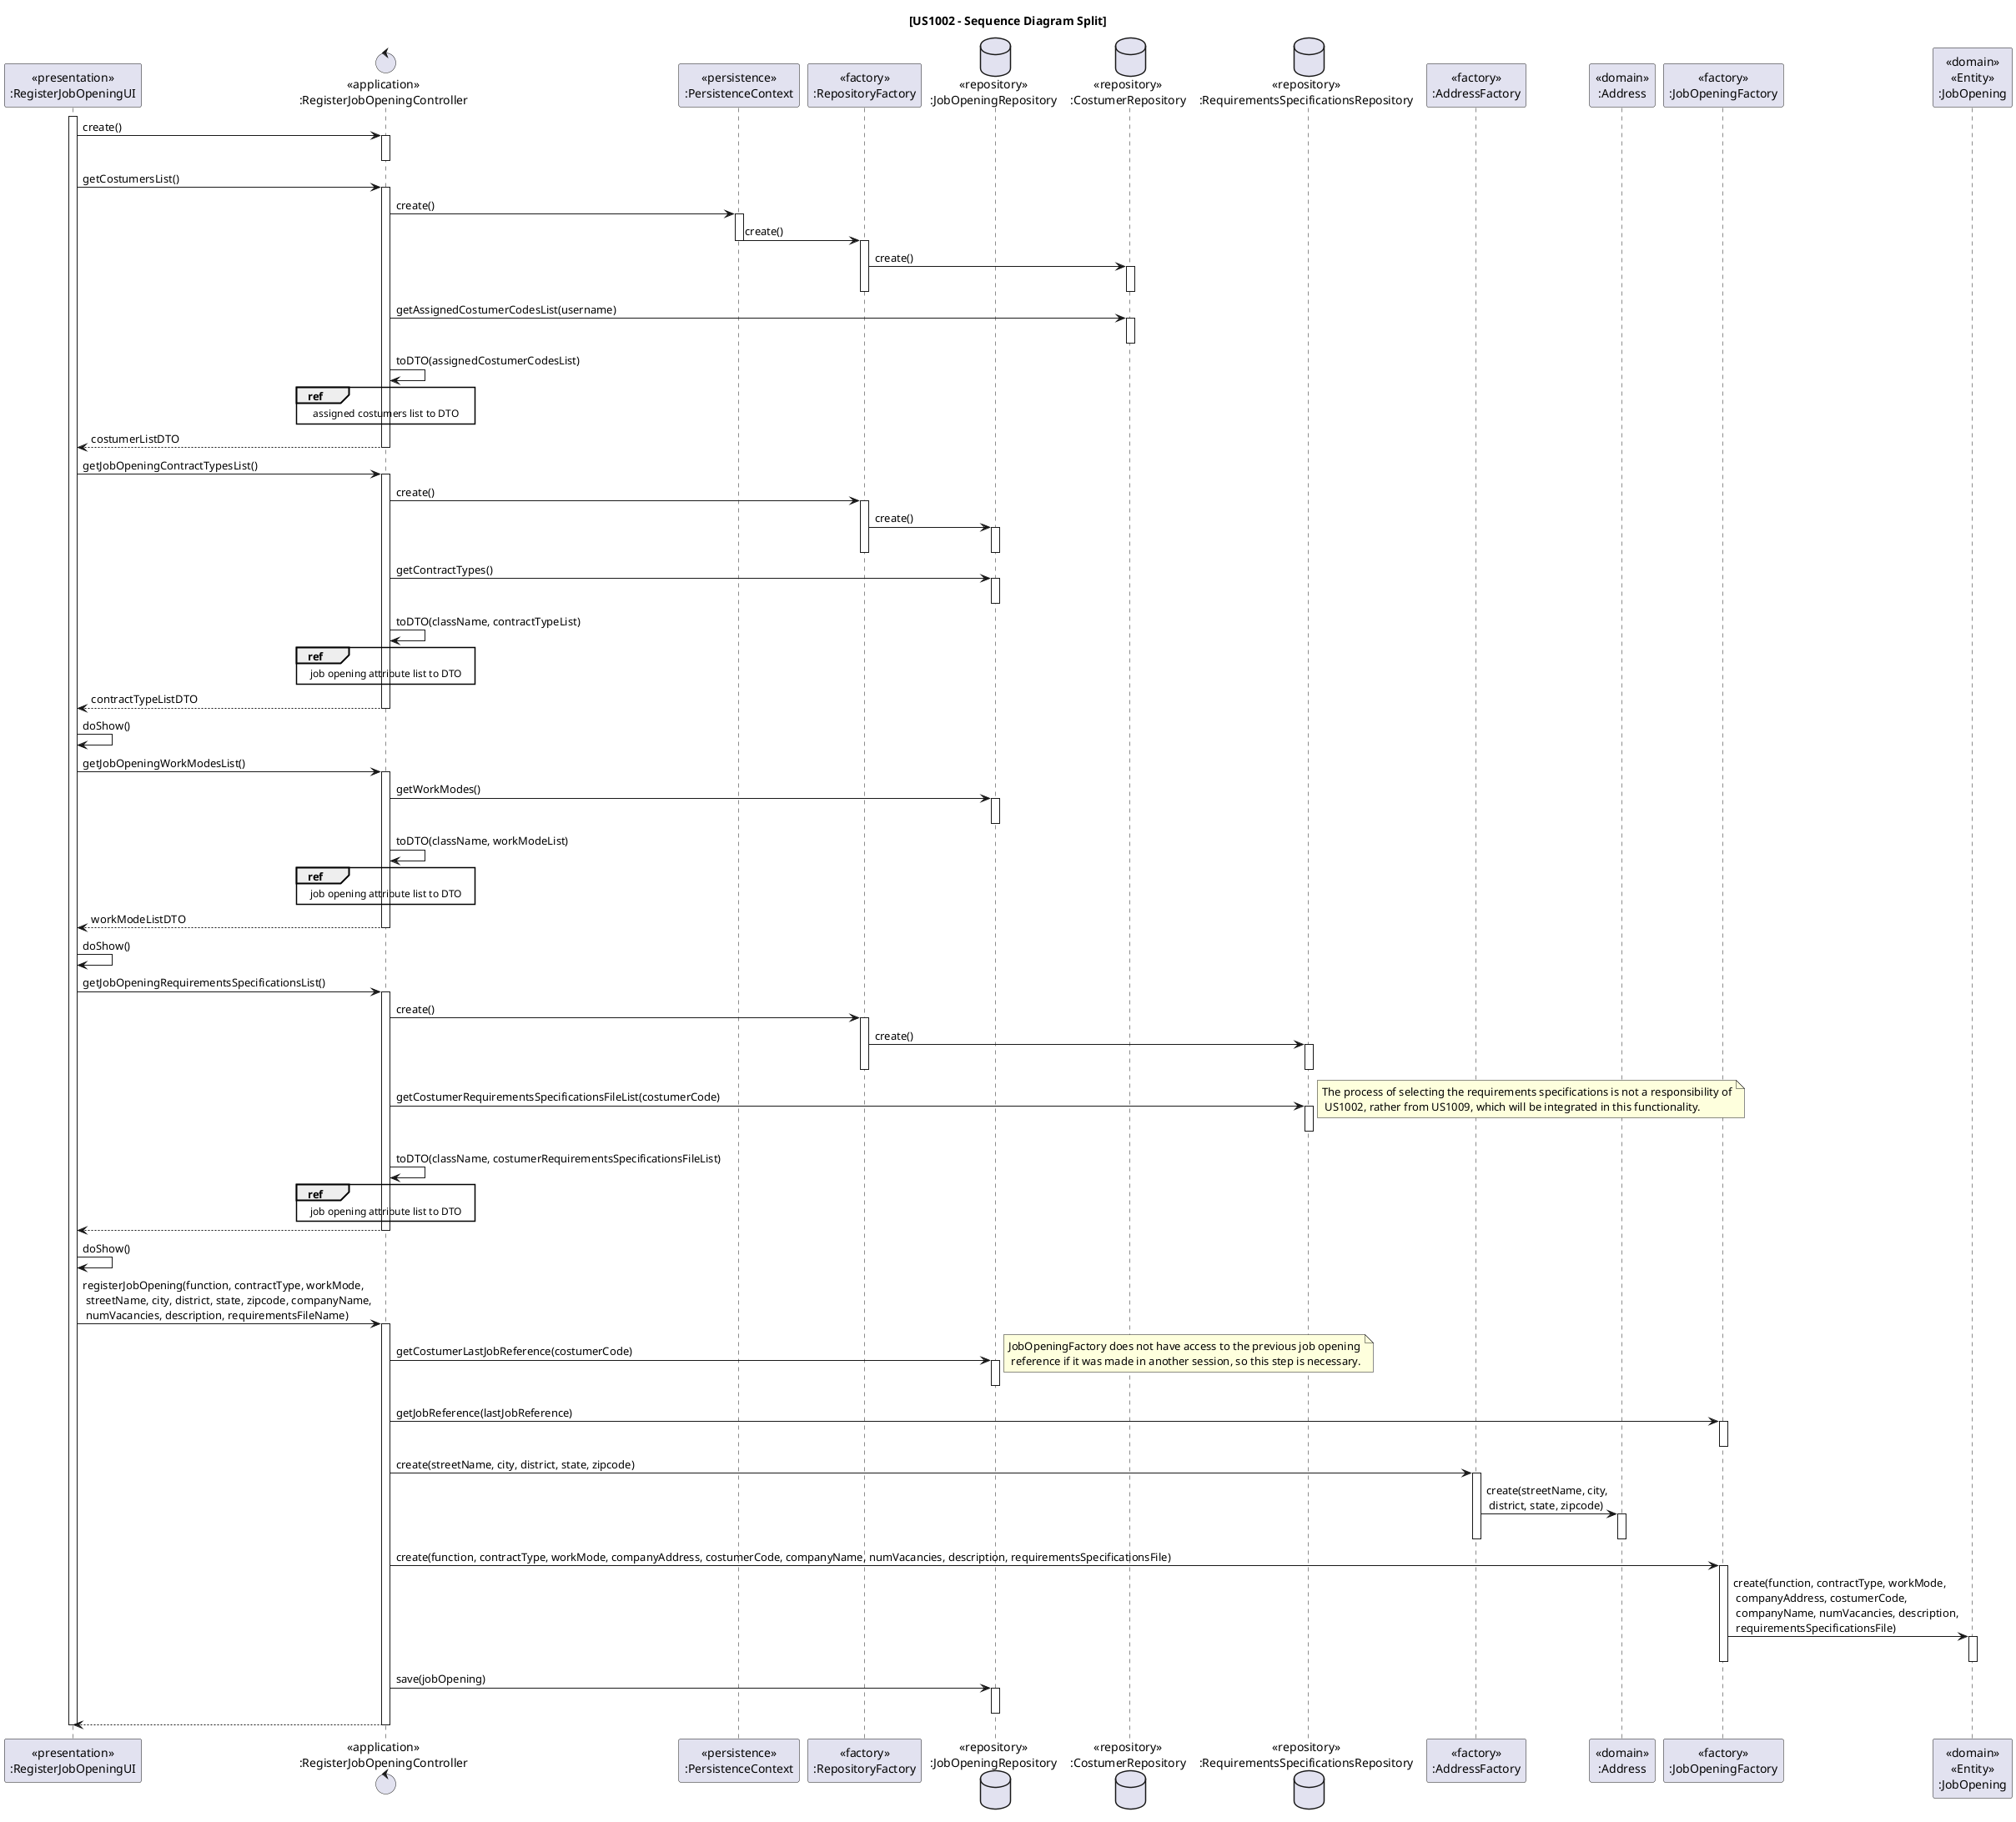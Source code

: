 @startuml US1002_SD

title [US1002 - Sequence Diagram Split]

participant "<<presentation>>\n:RegisterJobOpeningUI" as UI
control "<<application>>\n:RegisterJobOpeningController" as CTRL
participant "<<persistence>>\n:PersistenceContext" as Persistence
participant "<<factory>>\n:RepositoryFactory" as RepositoryFactory
database "<<repository>>\n:JobOpeningRepository" as JobOpeningRepository
database "<<repository>>\n:CostumerRepository" as CostumerRepository
database "<<repository>>\n:RequirementsSpecificationsRepository" as RequirementsSpecificationsRepository
participant "<<factory>>\n:AddressFactory" as AddressFactory
participant "<<domain>>\n:Address" as Address
participant "<<factory>>\n:JobOpeningFactory" as JobOpeningFactory
participant "<<domain>>\n<<Entity>>\n:JobOpening" as JobOpening


activate UI

UI -> CTRL : create()

activate CTRL
deactivate CTRL

UI -> CTRL : getCostumersList()
activate CTRL

CTRL -> Persistence : create()

    activate Persistence

    Persistence -> RepositoryFactory : create()
    deactivate Persistence

    activate RepositoryFactory

        RepositoryFactory -> CostumerRepository : create()
        activate CostumerRepository
        deactivate CostumerRepository

    deactivate RepositoryFactory

    CTRL -> CostumerRepository : getAssignedCostumerCodesList(username)
    activate CostumerRepository
    deactivate CostumerRepository

    CTRL -> CTRL : toDTO(assignedCostumerCodesList)
    ref over CTRL
        assigned costumers list to DTO
    end ref

    CTRL --> UI : costumerListDTO

deactivate CTRL

UI -> CTRL : getJobOpeningContractTypesList()

'Getting the Contract Type
activate CTRL


   CTRL -> RepositoryFactory : create()
  activate RepositoryFactory

        RepositoryFactory -> JobOpeningRepository : create()
        activate JobOpeningRepository
        deactivate JobOpeningRepository

  deactivate RepositoryFactory

  CTRL -> JobOpeningRepository : getContractTypes()
    activate JobOpeningRepository
    deactivate JobOpeningRepository

    CTRL -> CTRL : toDTO(className, contractTypeList)

    ref over CTRL
        job opening attribute list to DTO
    end ref

    CTRL --> UI : contractTypeListDTO

deactivate CTRL

UI -> UI : doShow()

'Getting the Work Mode
UI -> CTRL : getJobOpeningWorkModesList()

activate CTRL

    CTRL -> JobOpeningRepository : getWorkModes()
    activate JobOpeningRepository
    deactivate JobOpeningRepository

    CTRL -> CTRL : toDTO(className, workModeList)
    ref over CTRL
        job opening attribute list to DTO
    end ref

    CTRL --> UI : workModeListDTO

deactivate CTRL

UI -> UI : doShow()


UI -> CTRL : getJobOpeningRequirementsSpecificationsList()

'Getting Costumer ID
activate CTRL

    'Getting the requirements specifications made for specified costumer
    CTRL -> RepositoryFactory : create()

    activate RepositoryFactory

    RepositoryFactory -> RequirementsSpecificationsRepository : create()
    activate RequirementsSpecificationsRepository
    deactivate RequirementsSpecificationsRepository

    deactivate RepositoryFactory

    CTRL -> RequirementsSpecificationsRepository : getCostumerRequirementsSpecificationsFileList(costumerCode)
    note right: The process of selecting the requirements specifications is not a responsibility of\n US1002, rather from US1009, which will be integrated in this functionality.
    activate RequirementsSpecificationsRepository
    deactivate RequirementsSpecificationsRepository

    CTRL -> CTRL : toDTO(className, costumerRequirementsSpecificationsFileList)
    ref over CTRL
        job opening attribute list to DTO
    end ref


    CTRL --> UI

deactivate CTRL

UI -> UI : doShow()

UI -> CTRL : registerJobOpening(function, contractType, workMode,\n streetName, city, district, state, zipcode, companyName,\n numVacancies, description, requirementsFileName)

'Register a new Job Opening
activate CTRL

    'Generate new job reference (sequential)
    CTRL -> JobOpeningRepository : getCostumerLastJobReference(costumerCode)
    note right: JobOpeningFactory does not have access to the previous job opening\n reference if it was made in another session, so this step is necessary.
    activate JobOpeningRepository
    deactivate JobOpeningRepository

    CTRL -> JobOpeningFactory : getJobReference(lastJobReference)
    activate JobOpeningFactory
    deactivate JobOpeningFactory

    'Address Encapsulation
    CTRL -> AddressFactory : create(streetName, city, district, state, zipcode)

    activate AddressFactory

    AddressFactory -> Address : create(streetName, city,\n district, state, zipcode)
    activate Address
    deactivate Address

    deactivate AddressFactory

    'Job Opening Encapsulation
    CTRL -> JobOpeningFactory : create(function, contractType, workMode, companyAddress, costumerCode, companyName, numVacancies, description, requirementsSpecificationsFile)

    activate JobOpeningFactory

    JobOpeningFactory -> JobOpening : create(function, contractType, workMode,\n companyAddress, costumerCode,\n companyName, numVacancies, description,\n requirementsSpecificationsFile)
    activate JobOpening
    deactivate JobOpening

    deactivate JobOpeningFactory

    CTRL -> JobOpeningRepository : save(jobOpening)
    activate JobOpeningRepository
    deactivate JobOpeningRepository

    CTRL --> UI

deactivate CTRL

deactivate UI

@enduml